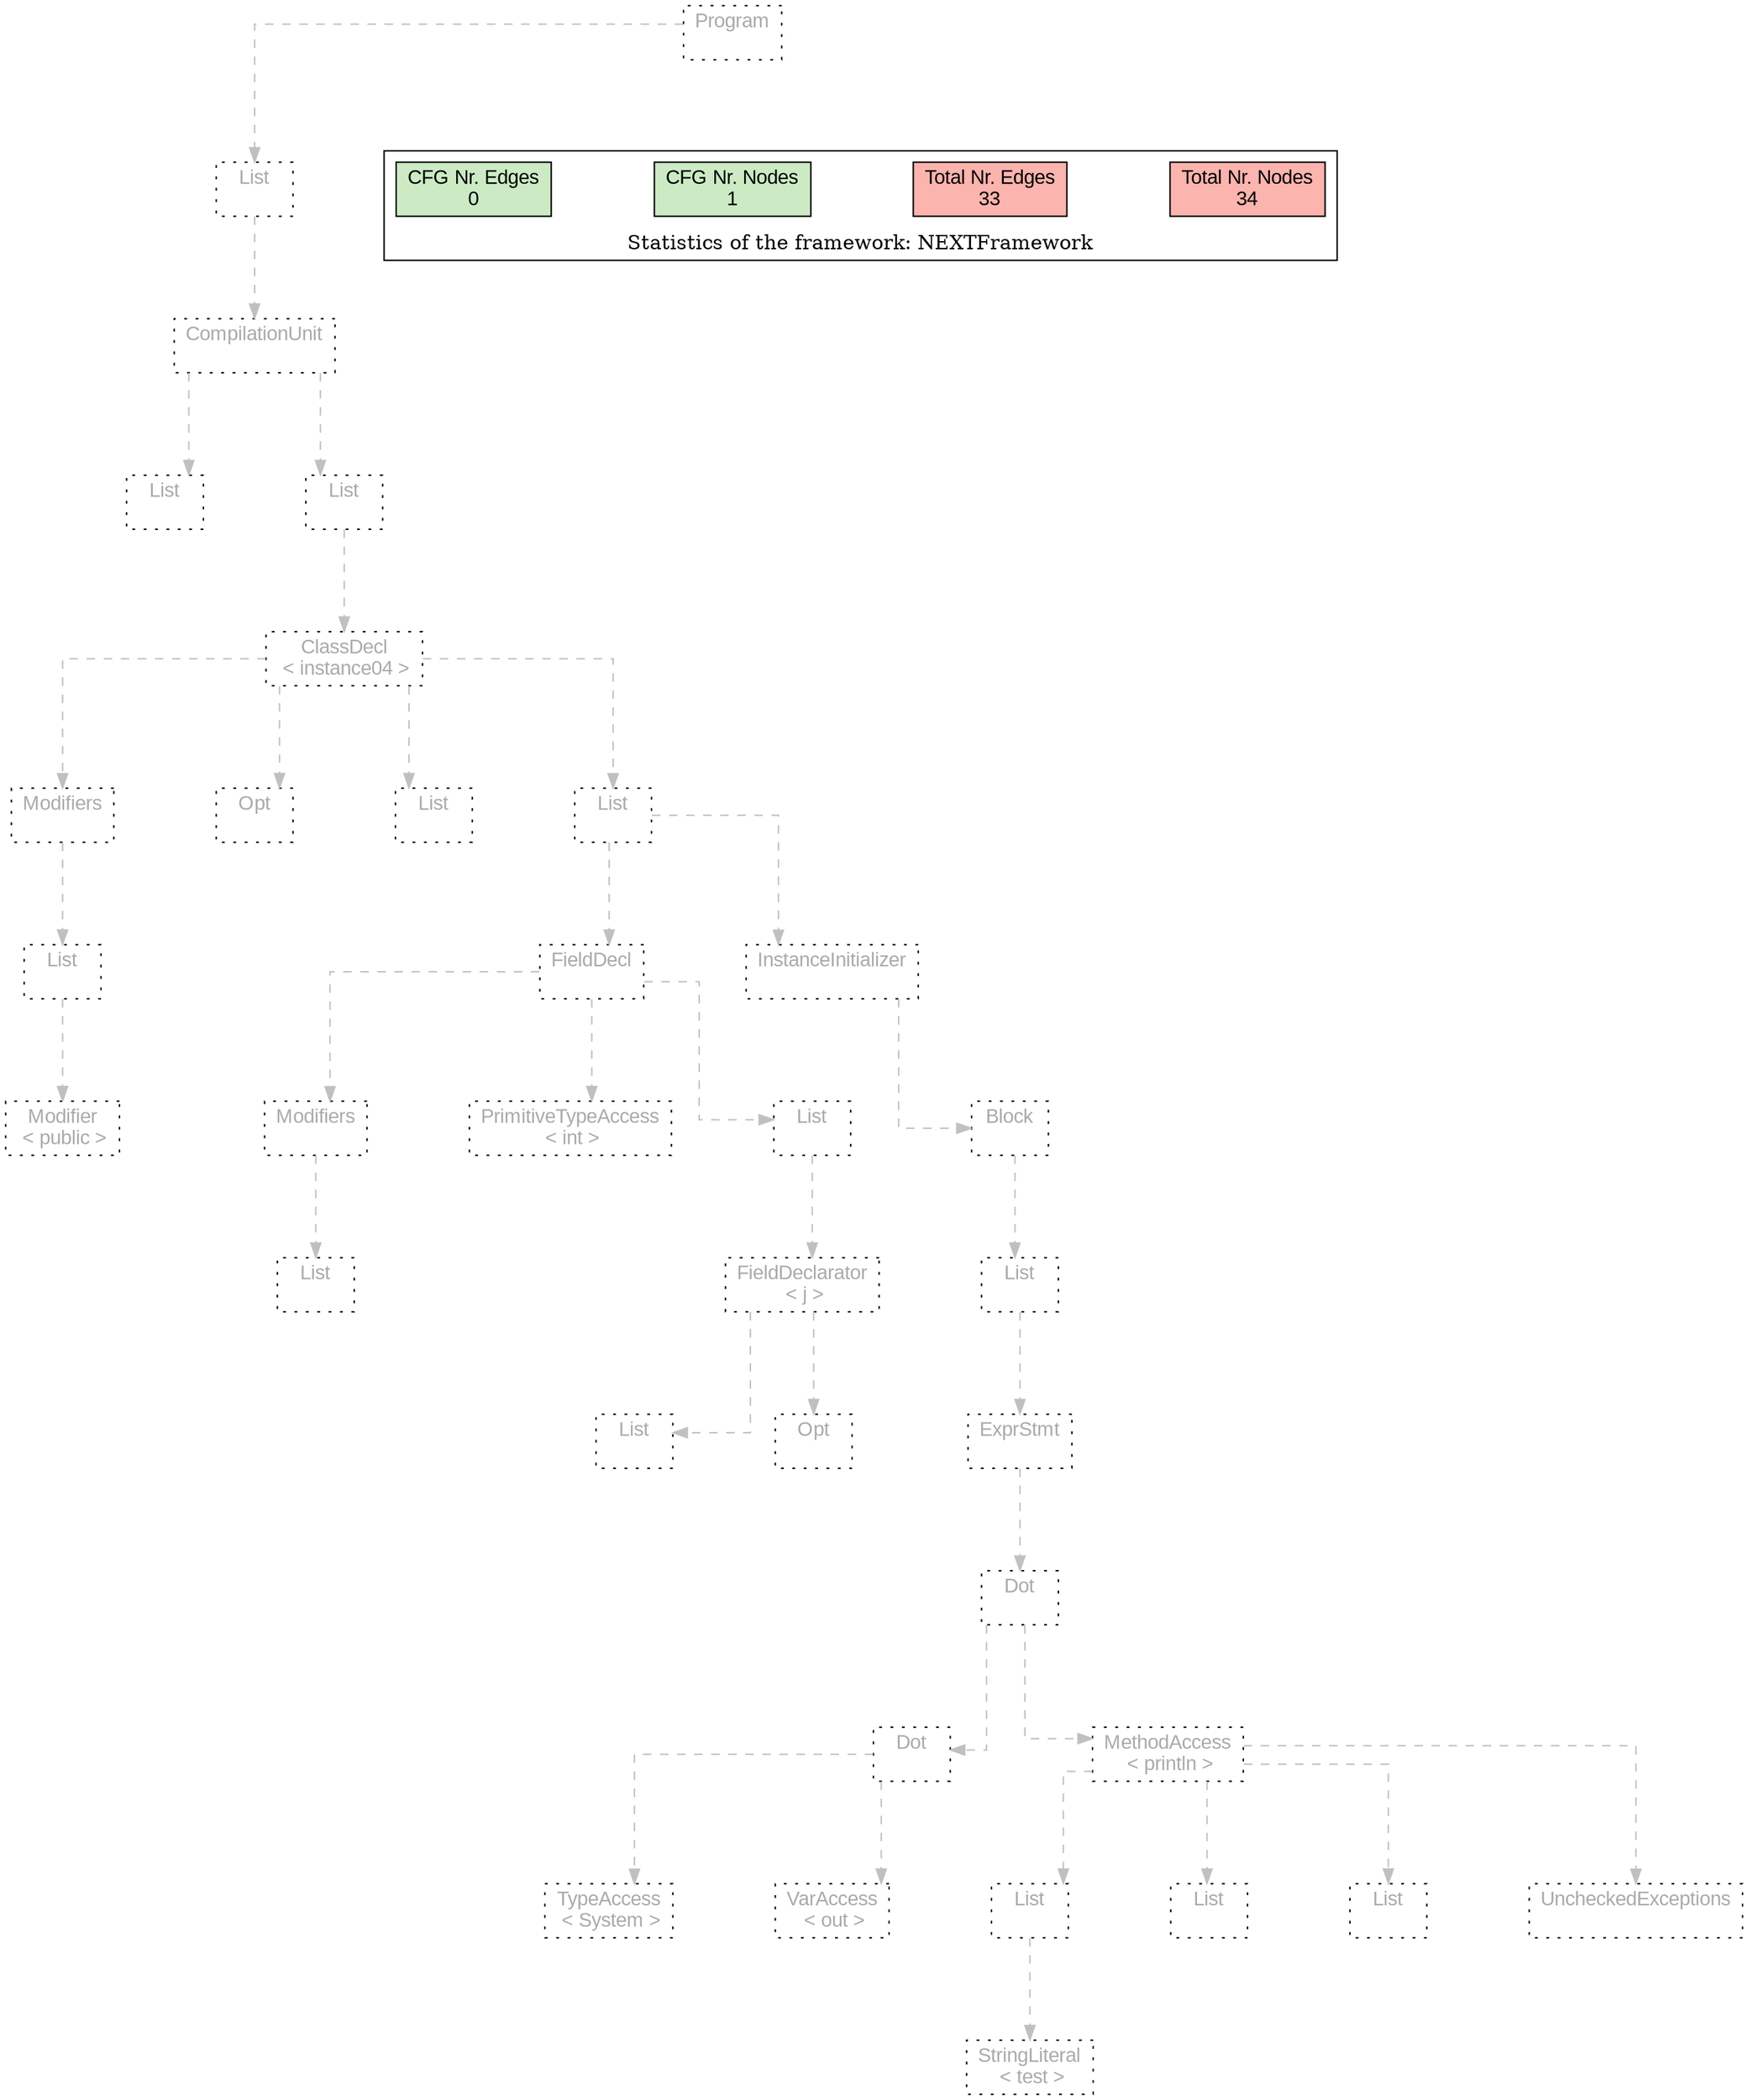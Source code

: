 digraph G {
graph [splines=ortho, nodesep="1", ranksep="1"]
node [shape=rect, fontname=Arial];
{ rank = same; "Program[0]"}
{ rank = same; "List[1]"}
{ rank = same; "CompilationUnit[2]"}
{ rank = same; "List[3]"; "List[4]"}
{ rank = same; "ClassDecl[5]"}
{ rank = same; "Modifiers[6]"; "Opt[9]"; "List[10]"; "List[11]"}
{ rank = same; "List[7]"; "FieldDecl[12]"; "InstanceInitializer[20]"}
{ rank = same; "Modifier[8]"; "Modifiers[13]"; "PrimitiveTypeAccess[15]"; "List[16]"; "Block[21]"}
{ rank = same; "List[14]"; "FieldDeclarator[17]"; "List[22]"}
{ rank = same; "List[18]"; "Opt[19]"; "ExprStmt[23]"}
{ rank = same; "Dot[24]"}
{ rank = same; "Dot[25]"; "MethodAccess[28]"}
{ rank = same; "TypeAccess[26]"; "VarAccess[27]"; "List[30]"; "List[32]"; "List[33]"; "UncheckedExceptions[29]"}
{ rank = same; "StringLiteral[31]"}
"Program[0]" [label="Program\n ", style= dotted   fillcolor="#eeeeee" fontcolor="#aaaaaa"  ]
"List[1]" [label="List\n ", style= dotted   fillcolor="#eeeeee" fontcolor="#aaaaaa"  ]
"CompilationUnit[2]" [label="CompilationUnit\n ", style= dotted   fillcolor="#eeeeee" fontcolor="#aaaaaa"  ]
"List[3]" [label="List\n ", style= dotted   fillcolor="#eeeeee" fontcolor="#aaaaaa"  ]
"List[4]" [label="List\n ", style= dotted   fillcolor="#eeeeee" fontcolor="#aaaaaa"  ]
"ClassDecl[5]" [label="ClassDecl\n < instance04 >", style= dotted   fillcolor="#eeeeee" fontcolor="#aaaaaa"  ]
"Modifiers[6]" [label="Modifiers\n ", style= dotted   fillcolor="#eeeeee" fontcolor="#aaaaaa"  ]
"List[7]" [label="List\n ", style= dotted   fillcolor="#eeeeee" fontcolor="#aaaaaa"  ]
"Modifier[8]" [label="Modifier\n < public >", style= dotted   fillcolor="#eeeeee" fontcolor="#aaaaaa"  ]
"Opt[9]" [label="Opt\n ", style= dotted   fillcolor="#eeeeee" fontcolor="#aaaaaa"  ]
"List[10]" [label="List\n ", style= dotted   fillcolor="#eeeeee" fontcolor="#aaaaaa"  ]
"List[11]" [label="List\n ", style= dotted   fillcolor="#eeeeee" fontcolor="#aaaaaa"  ]
"FieldDecl[12]" [label="FieldDecl\n ", style= dotted   fillcolor="#eeeeee" fontcolor="#aaaaaa"  ]
"Modifiers[13]" [label="Modifiers\n ", style= dotted   fillcolor="#eeeeee" fontcolor="#aaaaaa"  ]
"List[14]" [label="List\n ", style= dotted   fillcolor="#eeeeee" fontcolor="#aaaaaa"  ]
"PrimitiveTypeAccess[15]" [label="PrimitiveTypeAccess\n < int >", style= dotted   fillcolor="#eeeeee" fontcolor="#aaaaaa"  ]
"List[16]" [label="List\n ", style= dotted   fillcolor="#eeeeee" fontcolor="#aaaaaa"  ]
"FieldDeclarator[17]" [label="FieldDeclarator\n < j >", style= dotted   fillcolor="#eeeeee" fontcolor="#aaaaaa"  ]
"List[18]" [label="List\n ", style= dotted   fillcolor="#eeeeee" fontcolor="#aaaaaa"  ]
"Opt[19]" [label="Opt\n ", style= dotted   fillcolor="#eeeeee" fontcolor="#aaaaaa"  ]
"InstanceInitializer[20]" [label="InstanceInitializer\n ", style= dotted   fillcolor="#eeeeee" fontcolor="#aaaaaa"  ]
"Block[21]" [label="Block\n ", style= dotted   fillcolor="#eeeeee" fontcolor="#aaaaaa"  ]
"List[22]" [label="List\n ", style= dotted   fillcolor="#eeeeee" fontcolor="#aaaaaa"  ]
"ExprStmt[23]" [label="ExprStmt\n ", style= dotted   fillcolor="#eeeeee" fontcolor="#aaaaaa"  ]
"Dot[24]" [label="Dot\n ", style= dotted   fillcolor="#eeeeee" fontcolor="#aaaaaa"  ]
"Dot[25]" [label="Dot\n ", style= dotted   fillcolor="#eeeeee" fontcolor="#aaaaaa"  ]
"TypeAccess[26]" [label="TypeAccess\n < System >", style= dotted   fillcolor="#eeeeee" fontcolor="#aaaaaa"  ]
"VarAccess[27]" [label="VarAccess\n < out >", style= dotted   fillcolor="#eeeeee" fontcolor="#aaaaaa"  ]
"MethodAccess[28]" [label="MethodAccess\n < println >", style= dotted   fillcolor="#eeeeee" fontcolor="#aaaaaa"  ]
"List[30]" [label="List\n ", style= dotted   fillcolor="#eeeeee" fontcolor="#aaaaaa"  ]
"StringLiteral[31]" [label="StringLiteral\n < test >", style= dotted   fillcolor="#eeeeee" fontcolor="#aaaaaa"  ]
"List[32]" [label="List\n ", style= dotted   fillcolor="#eeeeee" fontcolor="#aaaaaa"  ]
"List[33]" [label="List\n ", style= dotted   fillcolor="#eeeeee" fontcolor="#aaaaaa"  ]
"UncheckedExceptions[29]" [label="UncheckedExceptions\n ", style= dotted   fillcolor="#eeeeee" fontcolor="#aaaaaa"  ]
"CompilationUnit[2]" -> "List[3]" [style=dashed, color=gray]
"List[7]" -> "Modifier[8]" [style=dashed, color=gray]
"Modifiers[6]" -> "List[7]" [style=dashed, color=gray]
"ClassDecl[5]" -> "Modifiers[6]" [style=dashed, color=gray]
"ClassDecl[5]" -> "Opt[9]" [style=dashed, color=gray]
"ClassDecl[5]" -> "List[10]" [style=dashed, color=gray]
"Modifiers[13]" -> "List[14]" [style=dashed, color=gray]
"FieldDecl[12]" -> "Modifiers[13]" [style=dashed, color=gray]
"FieldDecl[12]" -> "PrimitiveTypeAccess[15]" [style=dashed, color=gray]
"FieldDeclarator[17]" -> "List[18]" [style=dashed, color=gray]
"FieldDeclarator[17]" -> "Opt[19]" [style=dashed, color=gray]
"List[16]" -> "FieldDeclarator[17]" [style=dashed, color=gray]
"FieldDecl[12]" -> "List[16]" [style=dashed, color=gray]
"List[11]" -> "FieldDecl[12]" [style=dashed, color=gray]
"Dot[25]" -> "TypeAccess[26]" [style=dashed, color=gray]
"Dot[25]" -> "VarAccess[27]" [style=dashed, color=gray]
"Dot[24]" -> "Dot[25]" [style=dashed, color=gray]
"List[30]" -> "StringLiteral[31]" [style=dashed, color=gray]
"MethodAccess[28]" -> "List[30]" [style=dashed, color=gray]
"MethodAccess[28]" -> "List[32]" [style=dashed, color=gray]
"MethodAccess[28]" -> "List[33]" [style=dashed, color=gray]
"MethodAccess[28]" -> "UncheckedExceptions[29]" [style=dashed, color=gray]
"Dot[24]" -> "MethodAccess[28]" [style=dashed, color=gray]
"ExprStmt[23]" -> "Dot[24]" [style=dashed, color=gray]
"List[22]" -> "ExprStmt[23]" [style=dashed, color=gray]
"Block[21]" -> "List[22]" [style=dashed, color=gray]
"InstanceInitializer[20]" -> "Block[21]" [style=dashed, color=gray]
"List[11]" -> "InstanceInitializer[20]" [style=dashed, color=gray]
"ClassDecl[5]" -> "List[11]" [style=dashed, color=gray]
"List[4]" -> "ClassDecl[5]" [style=dashed, color=gray]
"CompilationUnit[2]" -> "List[4]" [style=dashed, color=gray]
"List[1]" -> "CompilationUnit[2]" [style=dashed, color=gray]
"Program[0]" -> "List[1]" [style=dashed, color=gray]
"List[3]" -> "List[4]" [style=invis]
"Modifiers[6]" -> "Opt[9]" -> "List[10]" -> "List[11]" [style=invis]
"FieldDecl[12]" -> "InstanceInitializer[20]" [style=invis]
"Modifiers[13]" -> "PrimitiveTypeAccess[15]" -> "List[16]" [style=invis]
"List[18]" -> "Opt[19]" [style=invis]
"Dot[25]" -> "MethodAccess[28]" [style=invis]
"TypeAccess[26]" -> "VarAccess[27]" [style=invis]

subgraph cluster_legend {
{node [style=filled, fillcolor=1, colorscheme="pastel13"]
Nodes [label="Total Nr. Nodes
34", fillcolor=1]
Edges [label="Total Nr. Edges
33", fillcolor=1]
NodesCFG [label="CFG Nr. Nodes
1", fillcolor=3]
EdgesCFG [label="CFG Nr. Edges
0", fillcolor=3]
Nodes-> "Program[0]" -> NodesCFG  [style="invis"]
Edges -> "Program[0]" ->EdgesCFG [style="invis"]}
label = "Statistics of the framework: NEXTFramework"
style="solid"
ranksep=0.05
nodesep=0.01
labelloc = b
len=2
}}